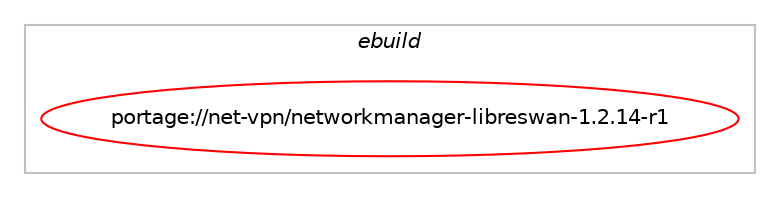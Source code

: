 digraph prolog {

# *************
# Graph options
# *************

newrank=true;
concentrate=true;
compound=true;
graph [rankdir=LR,fontname=Helvetica,fontsize=10,ranksep=1.5];#, ranksep=2.5, nodesep=0.2];
edge  [arrowhead=vee];
node  [fontname=Helvetica,fontsize=10];

# **********
# The ebuild
# **********

subgraph cluster_leftcol {
color=gray;
label=<<i>ebuild</i>>;
id [label="portage://net-vpn/networkmanager-libreswan-1.2.14-r1", color=red, width=4, href="../net-vpn/networkmanager-libreswan-1.2.14-r1.svg"];
}

# ****************
# The dependencies
# ****************

subgraph cluster_midcol {
color=gray;
label=<<i>dependencies</i>>;
subgraph cluster_compile {
fillcolor="#eeeeee";
style=filled;
label=<<i>compile</i>>;
# *** BEGIN UNKNOWN DEPENDENCY TYPE (TODO) ***
# id -> equal(use_conditional_group(positive,gtk,portage://net-vpn/networkmanager-libreswan-1.2.14-r1,[package_dependency(portage://net-vpn/networkmanager-libreswan-1.2.14-r1,install,no,app-crypt,libsecret,none,[,,],[],[]),package_dependency(portage://net-vpn/networkmanager-libreswan-1.2.14-r1,install,no,gnome-extra,nm-applet,greaterequal,[1.2.0,,,1.2.0],[],[]),package_dependency(portage://net-vpn/networkmanager-libreswan-1.2.14-r1,install,no,x11-libs,gtk+,greaterequal,[3.4,,,3.4],[slot(3)],[])]))
# *** END UNKNOWN DEPENDENCY TYPE (TODO) ***

# *** BEGIN UNKNOWN DEPENDENCY TYPE (TODO) ***
# id -> equal(package_dependency(portage://net-vpn/networkmanager-libreswan-1.2.14-r1,install,no,dev-libs,glib,greaterequal,[2.32,,,2.32],[slot(2)],[]))
# *** END UNKNOWN DEPENDENCY TYPE (TODO) ***

# *** BEGIN UNKNOWN DEPENDENCY TYPE (TODO) ***
# id -> equal(package_dependency(portage://net-vpn/networkmanager-libreswan-1.2.14-r1,install,no,dev-libs,libnl,greaterequal,[3.2.8,,,3.2.8],[slot(3)],[]))
# *** END UNKNOWN DEPENDENCY TYPE (TODO) ***

# *** BEGIN UNKNOWN DEPENDENCY TYPE (TODO) ***
# id -> equal(package_dependency(portage://net-vpn/networkmanager-libreswan-1.2.14-r1,install,no,net-misc,networkmanager,greaterequal,[1.2.0,,,1.2.0],any_same_slot,[]))
# *** END UNKNOWN DEPENDENCY TYPE (TODO) ***

# *** BEGIN UNKNOWN DEPENDENCY TYPE (TODO) ***
# id -> equal(package_dependency(portage://net-vpn/networkmanager-libreswan-1.2.14-r1,install,no,net-vpn,libreswan,none,[,,],[],[]))
# *** END UNKNOWN DEPENDENCY TYPE (TODO) ***

}
subgraph cluster_compileandrun {
fillcolor="#eeeeee";
style=filled;
label=<<i>compile and run</i>>;
}
subgraph cluster_run {
fillcolor="#eeeeee";
style=filled;
label=<<i>run</i>>;
# *** BEGIN UNKNOWN DEPENDENCY TYPE (TODO) ***
# id -> equal(use_conditional_group(positive,gtk,portage://net-vpn/networkmanager-libreswan-1.2.14-r1,[package_dependency(portage://net-vpn/networkmanager-libreswan-1.2.14-r1,run,no,app-crypt,libsecret,none,[,,],[],[]),package_dependency(portage://net-vpn/networkmanager-libreswan-1.2.14-r1,run,no,gnome-extra,nm-applet,greaterequal,[1.2.0,,,1.2.0],[],[]),package_dependency(portage://net-vpn/networkmanager-libreswan-1.2.14-r1,run,no,x11-libs,gtk+,greaterequal,[3.4,,,3.4],[slot(3)],[])]))
# *** END UNKNOWN DEPENDENCY TYPE (TODO) ***

# *** BEGIN UNKNOWN DEPENDENCY TYPE (TODO) ***
# id -> equal(package_dependency(portage://net-vpn/networkmanager-libreswan-1.2.14-r1,run,no,dev-libs,glib,greaterequal,[2.32,,,2.32],[slot(2)],[]))
# *** END UNKNOWN DEPENDENCY TYPE (TODO) ***

# *** BEGIN UNKNOWN DEPENDENCY TYPE (TODO) ***
# id -> equal(package_dependency(portage://net-vpn/networkmanager-libreswan-1.2.14-r1,run,no,dev-libs,libnl,greaterequal,[3.2.8,,,3.2.8],[slot(3)],[]))
# *** END UNKNOWN DEPENDENCY TYPE (TODO) ***

# *** BEGIN UNKNOWN DEPENDENCY TYPE (TODO) ***
# id -> equal(package_dependency(portage://net-vpn/networkmanager-libreswan-1.2.14-r1,run,no,net-misc,networkmanager,greaterequal,[1.2.0,,,1.2.0],any_same_slot,[]))
# *** END UNKNOWN DEPENDENCY TYPE (TODO) ***

# *** BEGIN UNKNOWN DEPENDENCY TYPE (TODO) ***
# id -> equal(package_dependency(portage://net-vpn/networkmanager-libreswan-1.2.14-r1,run,no,net-vpn,libreswan,none,[,,],[],[]))
# *** END UNKNOWN DEPENDENCY TYPE (TODO) ***

}
}

# **************
# The candidates
# **************

subgraph cluster_choices {
rank=same;
color=gray;
label=<<i>candidates</i>>;

}

}
